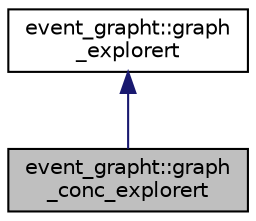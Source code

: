 digraph "event_grapht::graph_conc_explorert"
{
 // LATEX_PDF_SIZE
  bgcolor="transparent";
  edge [fontname="Helvetica",fontsize="10",labelfontname="Helvetica",labelfontsize="10"];
  node [fontname="Helvetica",fontsize="10",shape=record];
  Node1 [label="event_grapht::graph\l_conc_explorert",height=0.2,width=0.4,color="black", fillcolor="grey75", style="filled", fontcolor="black",tooltip=" "];
  Node2 -> Node1 [dir="back",color="midnightblue",fontsize="10",style="solid",fontname="Helvetica"];
  Node2 [label="event_grapht::graph\l_explorert",height=0.2,width=0.4,color="black",URL="$classevent__grapht_1_1graph__explorert.html",tooltip=" "];
}
